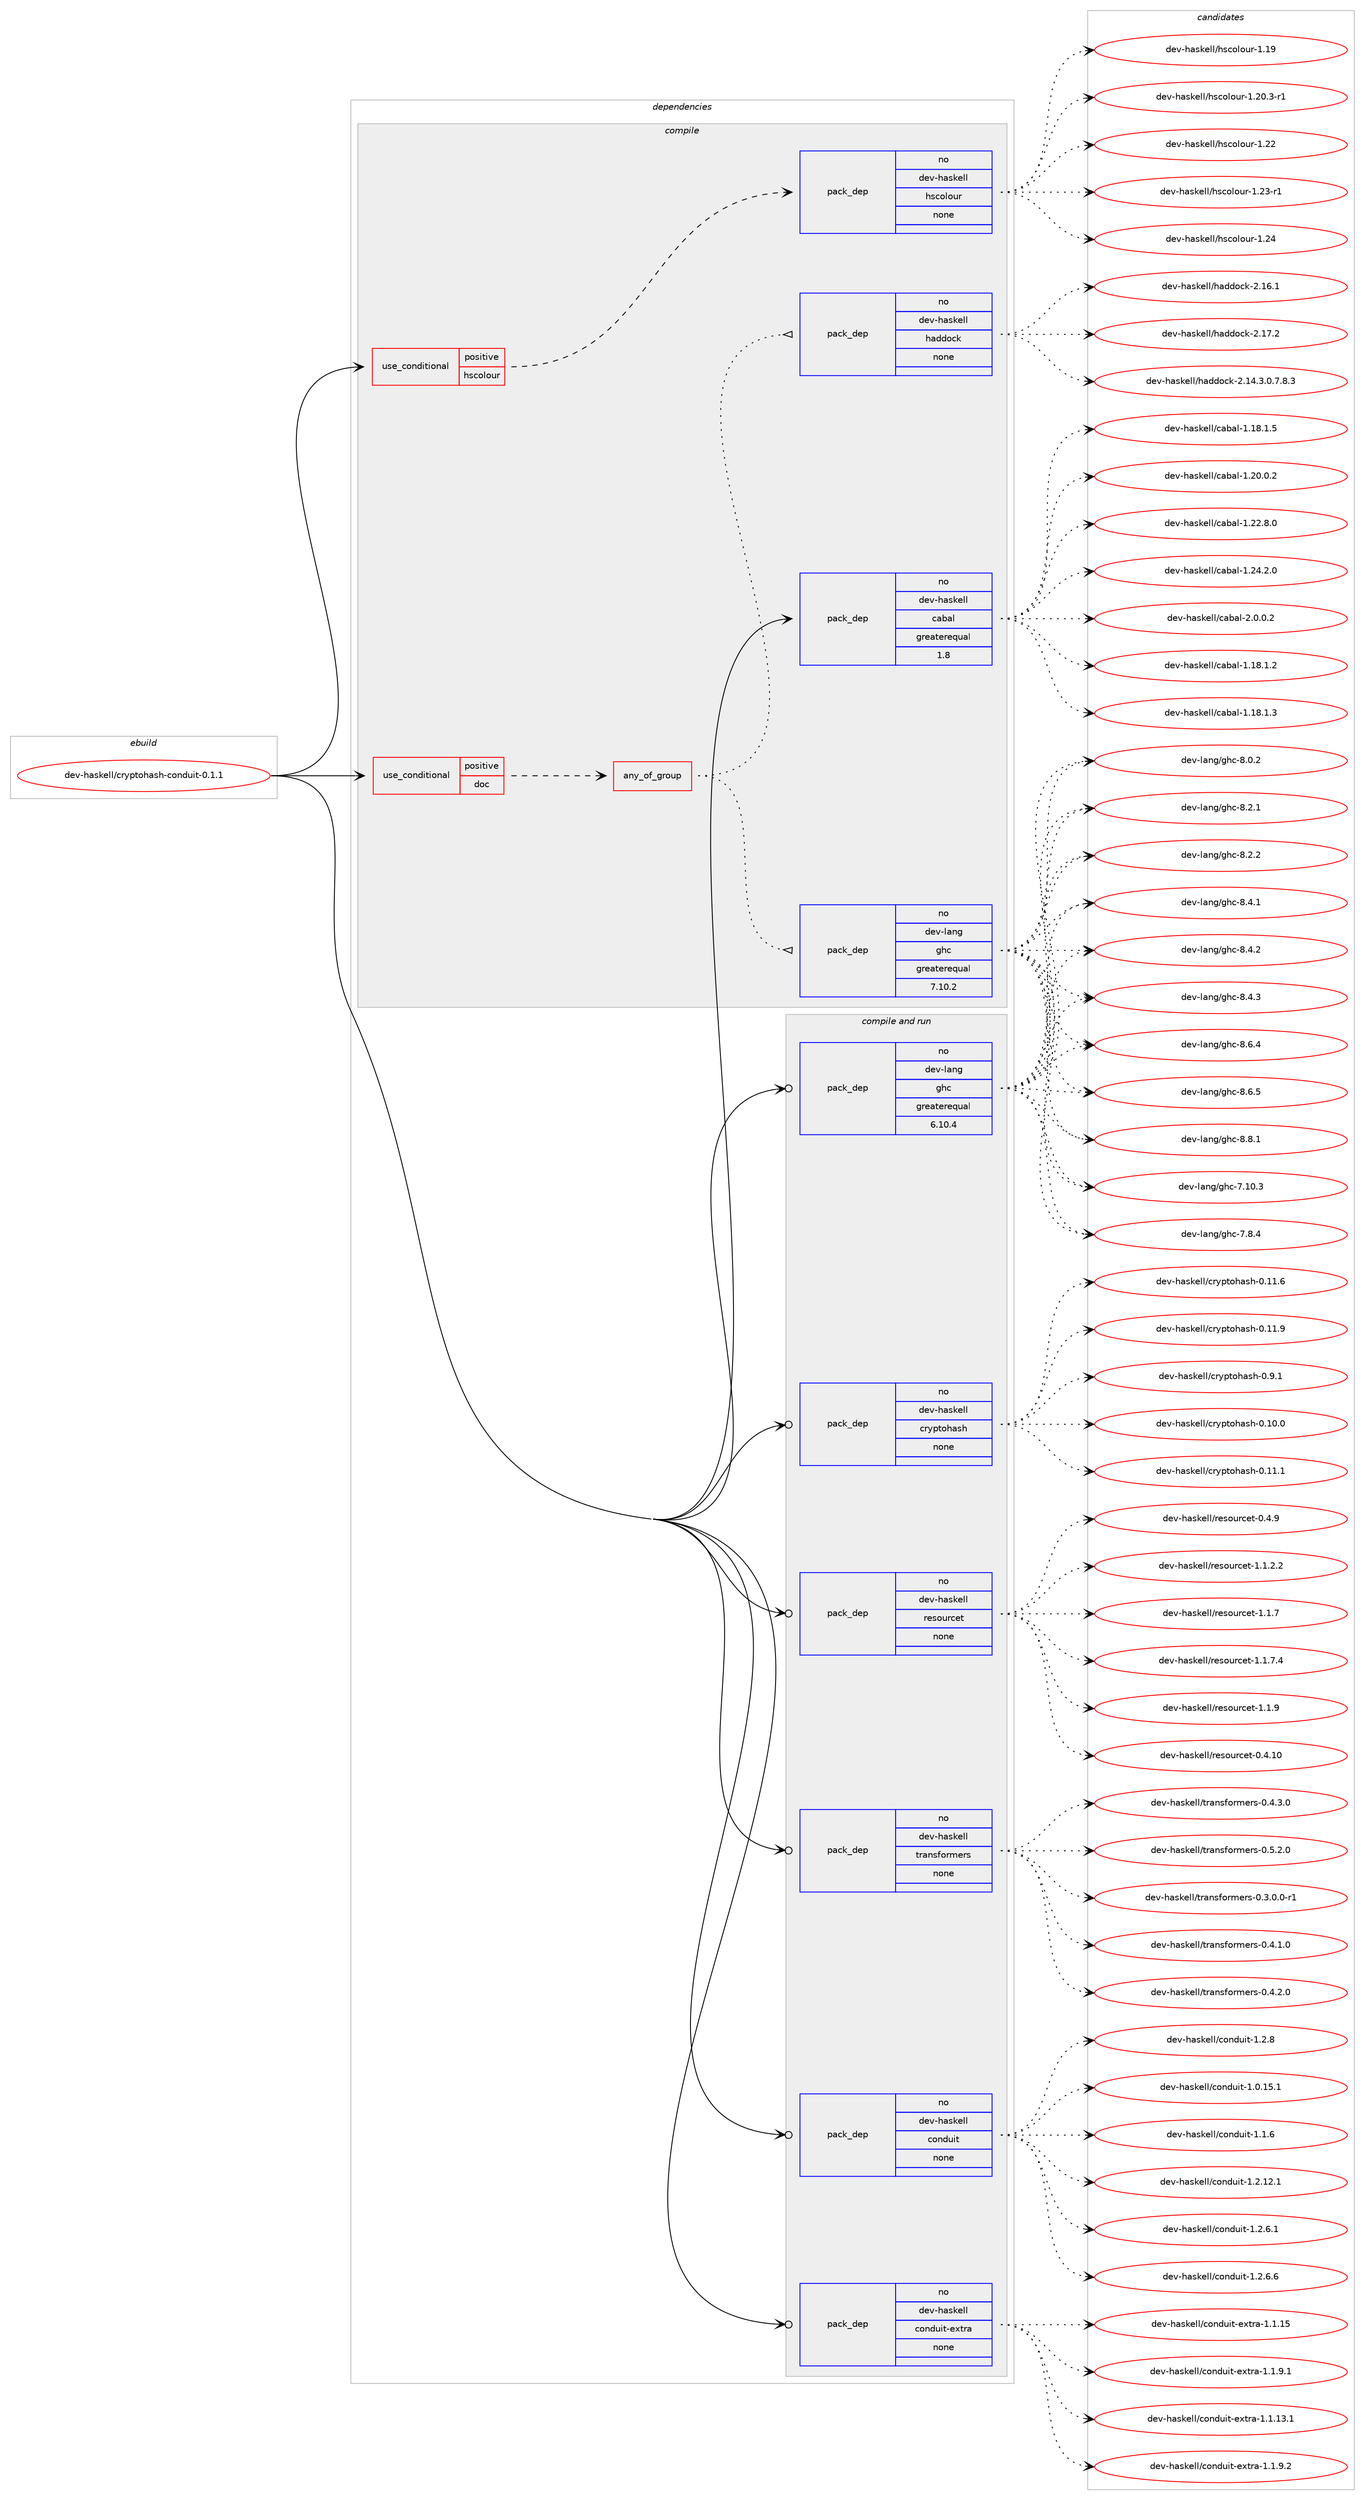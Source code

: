 digraph prolog {

# *************
# Graph options
# *************

newrank=true;
concentrate=true;
compound=true;
graph [rankdir=LR,fontname=Helvetica,fontsize=10,ranksep=1.5];#, ranksep=2.5, nodesep=0.2];
edge  [arrowhead=vee];
node  [fontname=Helvetica,fontsize=10];

# **********
# The ebuild
# **********

subgraph cluster_leftcol {
color=gray;
rank=same;
label=<<i>ebuild</i>>;
id [label="dev-haskell/cryptohash-conduit-0.1.1", color=red, width=4, href="../dev-haskell/cryptohash-conduit-0.1.1.svg"];
}

# ****************
# The dependencies
# ****************

subgraph cluster_midcol {
color=gray;
label=<<i>dependencies</i>>;
subgraph cluster_compile {
fillcolor="#eeeeee";
style=filled;
label=<<i>compile</i>>;
subgraph cond125398 {
dependency530592 [label=<<TABLE BORDER="0" CELLBORDER="1" CELLSPACING="0" CELLPADDING="4"><TR><TD ROWSPAN="3" CELLPADDING="10">use_conditional</TD></TR><TR><TD>positive</TD></TR><TR><TD>doc</TD></TR></TABLE>>, shape=none, color=red];
subgraph any9711 {
dependency530593 [label=<<TABLE BORDER="0" CELLBORDER="1" CELLSPACING="0" CELLPADDING="4"><TR><TD CELLPADDING="10">any_of_group</TD></TR></TABLE>>, shape=none, color=red];subgraph pack395126 {
dependency530594 [label=<<TABLE BORDER="0" CELLBORDER="1" CELLSPACING="0" CELLPADDING="4" WIDTH="220"><TR><TD ROWSPAN="6" CELLPADDING="30">pack_dep</TD></TR><TR><TD WIDTH="110">no</TD></TR><TR><TD>dev-haskell</TD></TR><TR><TD>haddock</TD></TR><TR><TD>none</TD></TR><TR><TD></TD></TR></TABLE>>, shape=none, color=blue];
}
dependency530593:e -> dependency530594:w [weight=20,style="dotted",arrowhead="oinv"];
subgraph pack395127 {
dependency530595 [label=<<TABLE BORDER="0" CELLBORDER="1" CELLSPACING="0" CELLPADDING="4" WIDTH="220"><TR><TD ROWSPAN="6" CELLPADDING="30">pack_dep</TD></TR><TR><TD WIDTH="110">no</TD></TR><TR><TD>dev-lang</TD></TR><TR><TD>ghc</TD></TR><TR><TD>greaterequal</TD></TR><TR><TD>7.10.2</TD></TR></TABLE>>, shape=none, color=blue];
}
dependency530593:e -> dependency530595:w [weight=20,style="dotted",arrowhead="oinv"];
}
dependency530592:e -> dependency530593:w [weight=20,style="dashed",arrowhead="vee"];
}
id:e -> dependency530592:w [weight=20,style="solid",arrowhead="vee"];
subgraph cond125399 {
dependency530596 [label=<<TABLE BORDER="0" CELLBORDER="1" CELLSPACING="0" CELLPADDING="4"><TR><TD ROWSPAN="3" CELLPADDING="10">use_conditional</TD></TR><TR><TD>positive</TD></TR><TR><TD>hscolour</TD></TR></TABLE>>, shape=none, color=red];
subgraph pack395128 {
dependency530597 [label=<<TABLE BORDER="0" CELLBORDER="1" CELLSPACING="0" CELLPADDING="4" WIDTH="220"><TR><TD ROWSPAN="6" CELLPADDING="30">pack_dep</TD></TR><TR><TD WIDTH="110">no</TD></TR><TR><TD>dev-haskell</TD></TR><TR><TD>hscolour</TD></TR><TR><TD>none</TD></TR><TR><TD></TD></TR></TABLE>>, shape=none, color=blue];
}
dependency530596:e -> dependency530597:w [weight=20,style="dashed",arrowhead="vee"];
}
id:e -> dependency530596:w [weight=20,style="solid",arrowhead="vee"];
subgraph pack395129 {
dependency530598 [label=<<TABLE BORDER="0" CELLBORDER="1" CELLSPACING="0" CELLPADDING="4" WIDTH="220"><TR><TD ROWSPAN="6" CELLPADDING="30">pack_dep</TD></TR><TR><TD WIDTH="110">no</TD></TR><TR><TD>dev-haskell</TD></TR><TR><TD>cabal</TD></TR><TR><TD>greaterequal</TD></TR><TR><TD>1.8</TD></TR></TABLE>>, shape=none, color=blue];
}
id:e -> dependency530598:w [weight=20,style="solid",arrowhead="vee"];
}
subgraph cluster_compileandrun {
fillcolor="#eeeeee";
style=filled;
label=<<i>compile and run</i>>;
subgraph pack395130 {
dependency530599 [label=<<TABLE BORDER="0" CELLBORDER="1" CELLSPACING="0" CELLPADDING="4" WIDTH="220"><TR><TD ROWSPAN="6" CELLPADDING="30">pack_dep</TD></TR><TR><TD WIDTH="110">no</TD></TR><TR><TD>dev-haskell</TD></TR><TR><TD>conduit</TD></TR><TR><TD>none</TD></TR><TR><TD></TD></TR></TABLE>>, shape=none, color=blue];
}
id:e -> dependency530599:w [weight=20,style="solid",arrowhead="odotvee"];
subgraph pack395131 {
dependency530600 [label=<<TABLE BORDER="0" CELLBORDER="1" CELLSPACING="0" CELLPADDING="4" WIDTH="220"><TR><TD ROWSPAN="6" CELLPADDING="30">pack_dep</TD></TR><TR><TD WIDTH="110">no</TD></TR><TR><TD>dev-haskell</TD></TR><TR><TD>conduit-extra</TD></TR><TR><TD>none</TD></TR><TR><TD></TD></TR></TABLE>>, shape=none, color=blue];
}
id:e -> dependency530600:w [weight=20,style="solid",arrowhead="odotvee"];
subgraph pack395132 {
dependency530601 [label=<<TABLE BORDER="0" CELLBORDER="1" CELLSPACING="0" CELLPADDING="4" WIDTH="220"><TR><TD ROWSPAN="6" CELLPADDING="30">pack_dep</TD></TR><TR><TD WIDTH="110">no</TD></TR><TR><TD>dev-haskell</TD></TR><TR><TD>cryptohash</TD></TR><TR><TD>none</TD></TR><TR><TD></TD></TR></TABLE>>, shape=none, color=blue];
}
id:e -> dependency530601:w [weight=20,style="solid",arrowhead="odotvee"];
subgraph pack395133 {
dependency530602 [label=<<TABLE BORDER="0" CELLBORDER="1" CELLSPACING="0" CELLPADDING="4" WIDTH="220"><TR><TD ROWSPAN="6" CELLPADDING="30">pack_dep</TD></TR><TR><TD WIDTH="110">no</TD></TR><TR><TD>dev-haskell</TD></TR><TR><TD>resourcet</TD></TR><TR><TD>none</TD></TR><TR><TD></TD></TR></TABLE>>, shape=none, color=blue];
}
id:e -> dependency530602:w [weight=20,style="solid",arrowhead="odotvee"];
subgraph pack395134 {
dependency530603 [label=<<TABLE BORDER="0" CELLBORDER="1" CELLSPACING="0" CELLPADDING="4" WIDTH="220"><TR><TD ROWSPAN="6" CELLPADDING="30">pack_dep</TD></TR><TR><TD WIDTH="110">no</TD></TR><TR><TD>dev-haskell</TD></TR><TR><TD>transformers</TD></TR><TR><TD>none</TD></TR><TR><TD></TD></TR></TABLE>>, shape=none, color=blue];
}
id:e -> dependency530603:w [weight=20,style="solid",arrowhead="odotvee"];
subgraph pack395135 {
dependency530604 [label=<<TABLE BORDER="0" CELLBORDER="1" CELLSPACING="0" CELLPADDING="4" WIDTH="220"><TR><TD ROWSPAN="6" CELLPADDING="30">pack_dep</TD></TR><TR><TD WIDTH="110">no</TD></TR><TR><TD>dev-lang</TD></TR><TR><TD>ghc</TD></TR><TR><TD>greaterequal</TD></TR><TR><TD>6.10.4</TD></TR></TABLE>>, shape=none, color=blue];
}
id:e -> dependency530604:w [weight=20,style="solid",arrowhead="odotvee"];
}
subgraph cluster_run {
fillcolor="#eeeeee";
style=filled;
label=<<i>run</i>>;
}
}

# **************
# The candidates
# **************

subgraph cluster_choices {
rank=same;
color=gray;
label=<<i>candidates</i>>;

subgraph choice395126 {
color=black;
nodesep=1;
choice1001011184510497115107101108108471049710010011199107455046495246514648465546564651 [label="dev-haskell/haddock-2.14.3.0.7.8.3", color=red, width=4,href="../dev-haskell/haddock-2.14.3.0.7.8.3.svg"];
choice100101118451049711510710110810847104971001001119910745504649544649 [label="dev-haskell/haddock-2.16.1", color=red, width=4,href="../dev-haskell/haddock-2.16.1.svg"];
choice100101118451049711510710110810847104971001001119910745504649554650 [label="dev-haskell/haddock-2.17.2", color=red, width=4,href="../dev-haskell/haddock-2.17.2.svg"];
dependency530594:e -> choice1001011184510497115107101108108471049710010011199107455046495246514648465546564651:w [style=dotted,weight="100"];
dependency530594:e -> choice100101118451049711510710110810847104971001001119910745504649544649:w [style=dotted,weight="100"];
dependency530594:e -> choice100101118451049711510710110810847104971001001119910745504649554650:w [style=dotted,weight="100"];
}
subgraph choice395127 {
color=black;
nodesep=1;
choice1001011184510897110103471031049945554649484651 [label="dev-lang/ghc-7.10.3", color=red, width=4,href="../dev-lang/ghc-7.10.3.svg"];
choice10010111845108971101034710310499455546564652 [label="dev-lang/ghc-7.8.4", color=red, width=4,href="../dev-lang/ghc-7.8.4.svg"];
choice10010111845108971101034710310499455646484650 [label="dev-lang/ghc-8.0.2", color=red, width=4,href="../dev-lang/ghc-8.0.2.svg"];
choice10010111845108971101034710310499455646504649 [label="dev-lang/ghc-8.2.1", color=red, width=4,href="../dev-lang/ghc-8.2.1.svg"];
choice10010111845108971101034710310499455646504650 [label="dev-lang/ghc-8.2.2", color=red, width=4,href="../dev-lang/ghc-8.2.2.svg"];
choice10010111845108971101034710310499455646524649 [label="dev-lang/ghc-8.4.1", color=red, width=4,href="../dev-lang/ghc-8.4.1.svg"];
choice10010111845108971101034710310499455646524650 [label="dev-lang/ghc-8.4.2", color=red, width=4,href="../dev-lang/ghc-8.4.2.svg"];
choice10010111845108971101034710310499455646524651 [label="dev-lang/ghc-8.4.3", color=red, width=4,href="../dev-lang/ghc-8.4.3.svg"];
choice10010111845108971101034710310499455646544652 [label="dev-lang/ghc-8.6.4", color=red, width=4,href="../dev-lang/ghc-8.6.4.svg"];
choice10010111845108971101034710310499455646544653 [label="dev-lang/ghc-8.6.5", color=red, width=4,href="../dev-lang/ghc-8.6.5.svg"];
choice10010111845108971101034710310499455646564649 [label="dev-lang/ghc-8.8.1", color=red, width=4,href="../dev-lang/ghc-8.8.1.svg"];
dependency530595:e -> choice1001011184510897110103471031049945554649484651:w [style=dotted,weight="100"];
dependency530595:e -> choice10010111845108971101034710310499455546564652:w [style=dotted,weight="100"];
dependency530595:e -> choice10010111845108971101034710310499455646484650:w [style=dotted,weight="100"];
dependency530595:e -> choice10010111845108971101034710310499455646504649:w [style=dotted,weight="100"];
dependency530595:e -> choice10010111845108971101034710310499455646504650:w [style=dotted,weight="100"];
dependency530595:e -> choice10010111845108971101034710310499455646524649:w [style=dotted,weight="100"];
dependency530595:e -> choice10010111845108971101034710310499455646524650:w [style=dotted,weight="100"];
dependency530595:e -> choice10010111845108971101034710310499455646524651:w [style=dotted,weight="100"];
dependency530595:e -> choice10010111845108971101034710310499455646544652:w [style=dotted,weight="100"];
dependency530595:e -> choice10010111845108971101034710310499455646544653:w [style=dotted,weight="100"];
dependency530595:e -> choice10010111845108971101034710310499455646564649:w [style=dotted,weight="100"];
}
subgraph choice395128 {
color=black;
nodesep=1;
choice100101118451049711510710110810847104115991111081111171144549464957 [label="dev-haskell/hscolour-1.19", color=red, width=4,href="../dev-haskell/hscolour-1.19.svg"];
choice10010111845104971151071011081084710411599111108111117114454946504846514511449 [label="dev-haskell/hscolour-1.20.3-r1", color=red, width=4,href="../dev-haskell/hscolour-1.20.3-r1.svg"];
choice100101118451049711510710110810847104115991111081111171144549465050 [label="dev-haskell/hscolour-1.22", color=red, width=4,href="../dev-haskell/hscolour-1.22.svg"];
choice1001011184510497115107101108108471041159911110811111711445494650514511449 [label="dev-haskell/hscolour-1.23-r1", color=red, width=4,href="../dev-haskell/hscolour-1.23-r1.svg"];
choice100101118451049711510710110810847104115991111081111171144549465052 [label="dev-haskell/hscolour-1.24", color=red, width=4,href="../dev-haskell/hscolour-1.24.svg"];
dependency530597:e -> choice100101118451049711510710110810847104115991111081111171144549464957:w [style=dotted,weight="100"];
dependency530597:e -> choice10010111845104971151071011081084710411599111108111117114454946504846514511449:w [style=dotted,weight="100"];
dependency530597:e -> choice100101118451049711510710110810847104115991111081111171144549465050:w [style=dotted,weight="100"];
dependency530597:e -> choice1001011184510497115107101108108471041159911110811111711445494650514511449:w [style=dotted,weight="100"];
dependency530597:e -> choice100101118451049711510710110810847104115991111081111171144549465052:w [style=dotted,weight="100"];
}
subgraph choice395129 {
color=black;
nodesep=1;
choice10010111845104971151071011081084799979897108454946495646494650 [label="dev-haskell/cabal-1.18.1.2", color=red, width=4,href="../dev-haskell/cabal-1.18.1.2.svg"];
choice10010111845104971151071011081084799979897108454946495646494651 [label="dev-haskell/cabal-1.18.1.3", color=red, width=4,href="../dev-haskell/cabal-1.18.1.3.svg"];
choice10010111845104971151071011081084799979897108454946495646494653 [label="dev-haskell/cabal-1.18.1.5", color=red, width=4,href="../dev-haskell/cabal-1.18.1.5.svg"];
choice10010111845104971151071011081084799979897108454946504846484650 [label="dev-haskell/cabal-1.20.0.2", color=red, width=4,href="../dev-haskell/cabal-1.20.0.2.svg"];
choice10010111845104971151071011081084799979897108454946505046564648 [label="dev-haskell/cabal-1.22.8.0", color=red, width=4,href="../dev-haskell/cabal-1.22.8.0.svg"];
choice10010111845104971151071011081084799979897108454946505246504648 [label="dev-haskell/cabal-1.24.2.0", color=red, width=4,href="../dev-haskell/cabal-1.24.2.0.svg"];
choice100101118451049711510710110810847999798971084550464846484650 [label="dev-haskell/cabal-2.0.0.2", color=red, width=4,href="../dev-haskell/cabal-2.0.0.2.svg"];
dependency530598:e -> choice10010111845104971151071011081084799979897108454946495646494650:w [style=dotted,weight="100"];
dependency530598:e -> choice10010111845104971151071011081084799979897108454946495646494651:w [style=dotted,weight="100"];
dependency530598:e -> choice10010111845104971151071011081084799979897108454946495646494653:w [style=dotted,weight="100"];
dependency530598:e -> choice10010111845104971151071011081084799979897108454946504846484650:w [style=dotted,weight="100"];
dependency530598:e -> choice10010111845104971151071011081084799979897108454946505046564648:w [style=dotted,weight="100"];
dependency530598:e -> choice10010111845104971151071011081084799979897108454946505246504648:w [style=dotted,weight="100"];
dependency530598:e -> choice100101118451049711510710110810847999798971084550464846484650:w [style=dotted,weight="100"];
}
subgraph choice395130 {
color=black;
nodesep=1;
choice10010111845104971151071011081084799111110100117105116454946484649534649 [label="dev-haskell/conduit-1.0.15.1", color=red, width=4,href="../dev-haskell/conduit-1.0.15.1.svg"];
choice10010111845104971151071011081084799111110100117105116454946494654 [label="dev-haskell/conduit-1.1.6", color=red, width=4,href="../dev-haskell/conduit-1.1.6.svg"];
choice10010111845104971151071011081084799111110100117105116454946504649504649 [label="dev-haskell/conduit-1.2.12.1", color=red, width=4,href="../dev-haskell/conduit-1.2.12.1.svg"];
choice100101118451049711510710110810847991111101001171051164549465046544649 [label="dev-haskell/conduit-1.2.6.1", color=red, width=4,href="../dev-haskell/conduit-1.2.6.1.svg"];
choice100101118451049711510710110810847991111101001171051164549465046544654 [label="dev-haskell/conduit-1.2.6.6", color=red, width=4,href="../dev-haskell/conduit-1.2.6.6.svg"];
choice10010111845104971151071011081084799111110100117105116454946504656 [label="dev-haskell/conduit-1.2.8", color=red, width=4,href="../dev-haskell/conduit-1.2.8.svg"];
dependency530599:e -> choice10010111845104971151071011081084799111110100117105116454946484649534649:w [style=dotted,weight="100"];
dependency530599:e -> choice10010111845104971151071011081084799111110100117105116454946494654:w [style=dotted,weight="100"];
dependency530599:e -> choice10010111845104971151071011081084799111110100117105116454946504649504649:w [style=dotted,weight="100"];
dependency530599:e -> choice100101118451049711510710110810847991111101001171051164549465046544649:w [style=dotted,weight="100"];
dependency530599:e -> choice100101118451049711510710110810847991111101001171051164549465046544654:w [style=dotted,weight="100"];
dependency530599:e -> choice10010111845104971151071011081084799111110100117105116454946504656:w [style=dotted,weight="100"];
}
subgraph choice395131 {
color=black;
nodesep=1;
choice100101118451049711510710110810847991111101001171051164510112011611497454946494649514649 [label="dev-haskell/conduit-extra-1.1.13.1", color=red, width=4,href="../dev-haskell/conduit-extra-1.1.13.1.svg"];
choice10010111845104971151071011081084799111110100117105116451011201161149745494649464953 [label="dev-haskell/conduit-extra-1.1.15", color=red, width=4,href="../dev-haskell/conduit-extra-1.1.15.svg"];
choice1001011184510497115107101108108479911111010011710511645101120116114974549464946574649 [label="dev-haskell/conduit-extra-1.1.9.1", color=red, width=4,href="../dev-haskell/conduit-extra-1.1.9.1.svg"];
choice1001011184510497115107101108108479911111010011710511645101120116114974549464946574650 [label="dev-haskell/conduit-extra-1.1.9.2", color=red, width=4,href="../dev-haskell/conduit-extra-1.1.9.2.svg"];
dependency530600:e -> choice100101118451049711510710110810847991111101001171051164510112011611497454946494649514649:w [style=dotted,weight="100"];
dependency530600:e -> choice10010111845104971151071011081084799111110100117105116451011201161149745494649464953:w [style=dotted,weight="100"];
dependency530600:e -> choice1001011184510497115107101108108479911111010011710511645101120116114974549464946574649:w [style=dotted,weight="100"];
dependency530600:e -> choice1001011184510497115107101108108479911111010011710511645101120116114974549464946574650:w [style=dotted,weight="100"];
}
subgraph choice395132 {
color=black;
nodesep=1;
choice100101118451049711510710110810847991141211121161111049711510445484649484648 [label="dev-haskell/cryptohash-0.10.0", color=red, width=4,href="../dev-haskell/cryptohash-0.10.0.svg"];
choice100101118451049711510710110810847991141211121161111049711510445484649494649 [label="dev-haskell/cryptohash-0.11.1", color=red, width=4,href="../dev-haskell/cryptohash-0.11.1.svg"];
choice100101118451049711510710110810847991141211121161111049711510445484649494654 [label="dev-haskell/cryptohash-0.11.6", color=red, width=4,href="../dev-haskell/cryptohash-0.11.6.svg"];
choice100101118451049711510710110810847991141211121161111049711510445484649494657 [label="dev-haskell/cryptohash-0.11.9", color=red, width=4,href="../dev-haskell/cryptohash-0.11.9.svg"];
choice1001011184510497115107101108108479911412111211611110497115104454846574649 [label="dev-haskell/cryptohash-0.9.1", color=red, width=4,href="../dev-haskell/cryptohash-0.9.1.svg"];
dependency530601:e -> choice100101118451049711510710110810847991141211121161111049711510445484649484648:w [style=dotted,weight="100"];
dependency530601:e -> choice100101118451049711510710110810847991141211121161111049711510445484649494649:w [style=dotted,weight="100"];
dependency530601:e -> choice100101118451049711510710110810847991141211121161111049711510445484649494654:w [style=dotted,weight="100"];
dependency530601:e -> choice100101118451049711510710110810847991141211121161111049711510445484649494657:w [style=dotted,weight="100"];
dependency530601:e -> choice1001011184510497115107101108108479911412111211611110497115104454846574649:w [style=dotted,weight="100"];
}
subgraph choice395133 {
color=black;
nodesep=1;
choice1001011184510497115107101108108471141011151111171149910111645484652464948 [label="dev-haskell/resourcet-0.4.10", color=red, width=4,href="../dev-haskell/resourcet-0.4.10.svg"];
choice10010111845104971151071011081084711410111511111711499101116454846524657 [label="dev-haskell/resourcet-0.4.9", color=red, width=4,href="../dev-haskell/resourcet-0.4.9.svg"];
choice100101118451049711510710110810847114101115111117114991011164549464946504650 [label="dev-haskell/resourcet-1.1.2.2", color=red, width=4,href="../dev-haskell/resourcet-1.1.2.2.svg"];
choice10010111845104971151071011081084711410111511111711499101116454946494655 [label="dev-haskell/resourcet-1.1.7", color=red, width=4,href="../dev-haskell/resourcet-1.1.7.svg"];
choice100101118451049711510710110810847114101115111117114991011164549464946554652 [label="dev-haskell/resourcet-1.1.7.4", color=red, width=4,href="../dev-haskell/resourcet-1.1.7.4.svg"];
choice10010111845104971151071011081084711410111511111711499101116454946494657 [label="dev-haskell/resourcet-1.1.9", color=red, width=4,href="../dev-haskell/resourcet-1.1.9.svg"];
dependency530602:e -> choice1001011184510497115107101108108471141011151111171149910111645484652464948:w [style=dotted,weight="100"];
dependency530602:e -> choice10010111845104971151071011081084711410111511111711499101116454846524657:w [style=dotted,weight="100"];
dependency530602:e -> choice100101118451049711510710110810847114101115111117114991011164549464946504650:w [style=dotted,weight="100"];
dependency530602:e -> choice10010111845104971151071011081084711410111511111711499101116454946494655:w [style=dotted,weight="100"];
dependency530602:e -> choice100101118451049711510710110810847114101115111117114991011164549464946554652:w [style=dotted,weight="100"];
dependency530602:e -> choice10010111845104971151071011081084711410111511111711499101116454946494657:w [style=dotted,weight="100"];
}
subgraph choice395134 {
color=black;
nodesep=1;
choice1001011184510497115107101108108471161149711011510211111410910111411545484651464846484511449 [label="dev-haskell/transformers-0.3.0.0-r1", color=red, width=4,href="../dev-haskell/transformers-0.3.0.0-r1.svg"];
choice100101118451049711510710110810847116114971101151021111141091011141154548465246494648 [label="dev-haskell/transformers-0.4.1.0", color=red, width=4,href="../dev-haskell/transformers-0.4.1.0.svg"];
choice100101118451049711510710110810847116114971101151021111141091011141154548465246504648 [label="dev-haskell/transformers-0.4.2.0", color=red, width=4,href="../dev-haskell/transformers-0.4.2.0.svg"];
choice100101118451049711510710110810847116114971101151021111141091011141154548465246514648 [label="dev-haskell/transformers-0.4.3.0", color=red, width=4,href="../dev-haskell/transformers-0.4.3.0.svg"];
choice100101118451049711510710110810847116114971101151021111141091011141154548465346504648 [label="dev-haskell/transformers-0.5.2.0", color=red, width=4,href="../dev-haskell/transformers-0.5.2.0.svg"];
dependency530603:e -> choice1001011184510497115107101108108471161149711011510211111410910111411545484651464846484511449:w [style=dotted,weight="100"];
dependency530603:e -> choice100101118451049711510710110810847116114971101151021111141091011141154548465246494648:w [style=dotted,weight="100"];
dependency530603:e -> choice100101118451049711510710110810847116114971101151021111141091011141154548465246504648:w [style=dotted,weight="100"];
dependency530603:e -> choice100101118451049711510710110810847116114971101151021111141091011141154548465246514648:w [style=dotted,weight="100"];
dependency530603:e -> choice100101118451049711510710110810847116114971101151021111141091011141154548465346504648:w [style=dotted,weight="100"];
}
subgraph choice395135 {
color=black;
nodesep=1;
choice1001011184510897110103471031049945554649484651 [label="dev-lang/ghc-7.10.3", color=red, width=4,href="../dev-lang/ghc-7.10.3.svg"];
choice10010111845108971101034710310499455546564652 [label="dev-lang/ghc-7.8.4", color=red, width=4,href="../dev-lang/ghc-7.8.4.svg"];
choice10010111845108971101034710310499455646484650 [label="dev-lang/ghc-8.0.2", color=red, width=4,href="../dev-lang/ghc-8.0.2.svg"];
choice10010111845108971101034710310499455646504649 [label="dev-lang/ghc-8.2.1", color=red, width=4,href="../dev-lang/ghc-8.2.1.svg"];
choice10010111845108971101034710310499455646504650 [label="dev-lang/ghc-8.2.2", color=red, width=4,href="../dev-lang/ghc-8.2.2.svg"];
choice10010111845108971101034710310499455646524649 [label="dev-lang/ghc-8.4.1", color=red, width=4,href="../dev-lang/ghc-8.4.1.svg"];
choice10010111845108971101034710310499455646524650 [label="dev-lang/ghc-8.4.2", color=red, width=4,href="../dev-lang/ghc-8.4.2.svg"];
choice10010111845108971101034710310499455646524651 [label="dev-lang/ghc-8.4.3", color=red, width=4,href="../dev-lang/ghc-8.4.3.svg"];
choice10010111845108971101034710310499455646544652 [label="dev-lang/ghc-8.6.4", color=red, width=4,href="../dev-lang/ghc-8.6.4.svg"];
choice10010111845108971101034710310499455646544653 [label="dev-lang/ghc-8.6.5", color=red, width=4,href="../dev-lang/ghc-8.6.5.svg"];
choice10010111845108971101034710310499455646564649 [label="dev-lang/ghc-8.8.1", color=red, width=4,href="../dev-lang/ghc-8.8.1.svg"];
dependency530604:e -> choice1001011184510897110103471031049945554649484651:w [style=dotted,weight="100"];
dependency530604:e -> choice10010111845108971101034710310499455546564652:w [style=dotted,weight="100"];
dependency530604:e -> choice10010111845108971101034710310499455646484650:w [style=dotted,weight="100"];
dependency530604:e -> choice10010111845108971101034710310499455646504649:w [style=dotted,weight="100"];
dependency530604:e -> choice10010111845108971101034710310499455646504650:w [style=dotted,weight="100"];
dependency530604:e -> choice10010111845108971101034710310499455646524649:w [style=dotted,weight="100"];
dependency530604:e -> choice10010111845108971101034710310499455646524650:w [style=dotted,weight="100"];
dependency530604:e -> choice10010111845108971101034710310499455646524651:w [style=dotted,weight="100"];
dependency530604:e -> choice10010111845108971101034710310499455646544652:w [style=dotted,weight="100"];
dependency530604:e -> choice10010111845108971101034710310499455646544653:w [style=dotted,weight="100"];
dependency530604:e -> choice10010111845108971101034710310499455646564649:w [style=dotted,weight="100"];
}
}

}
